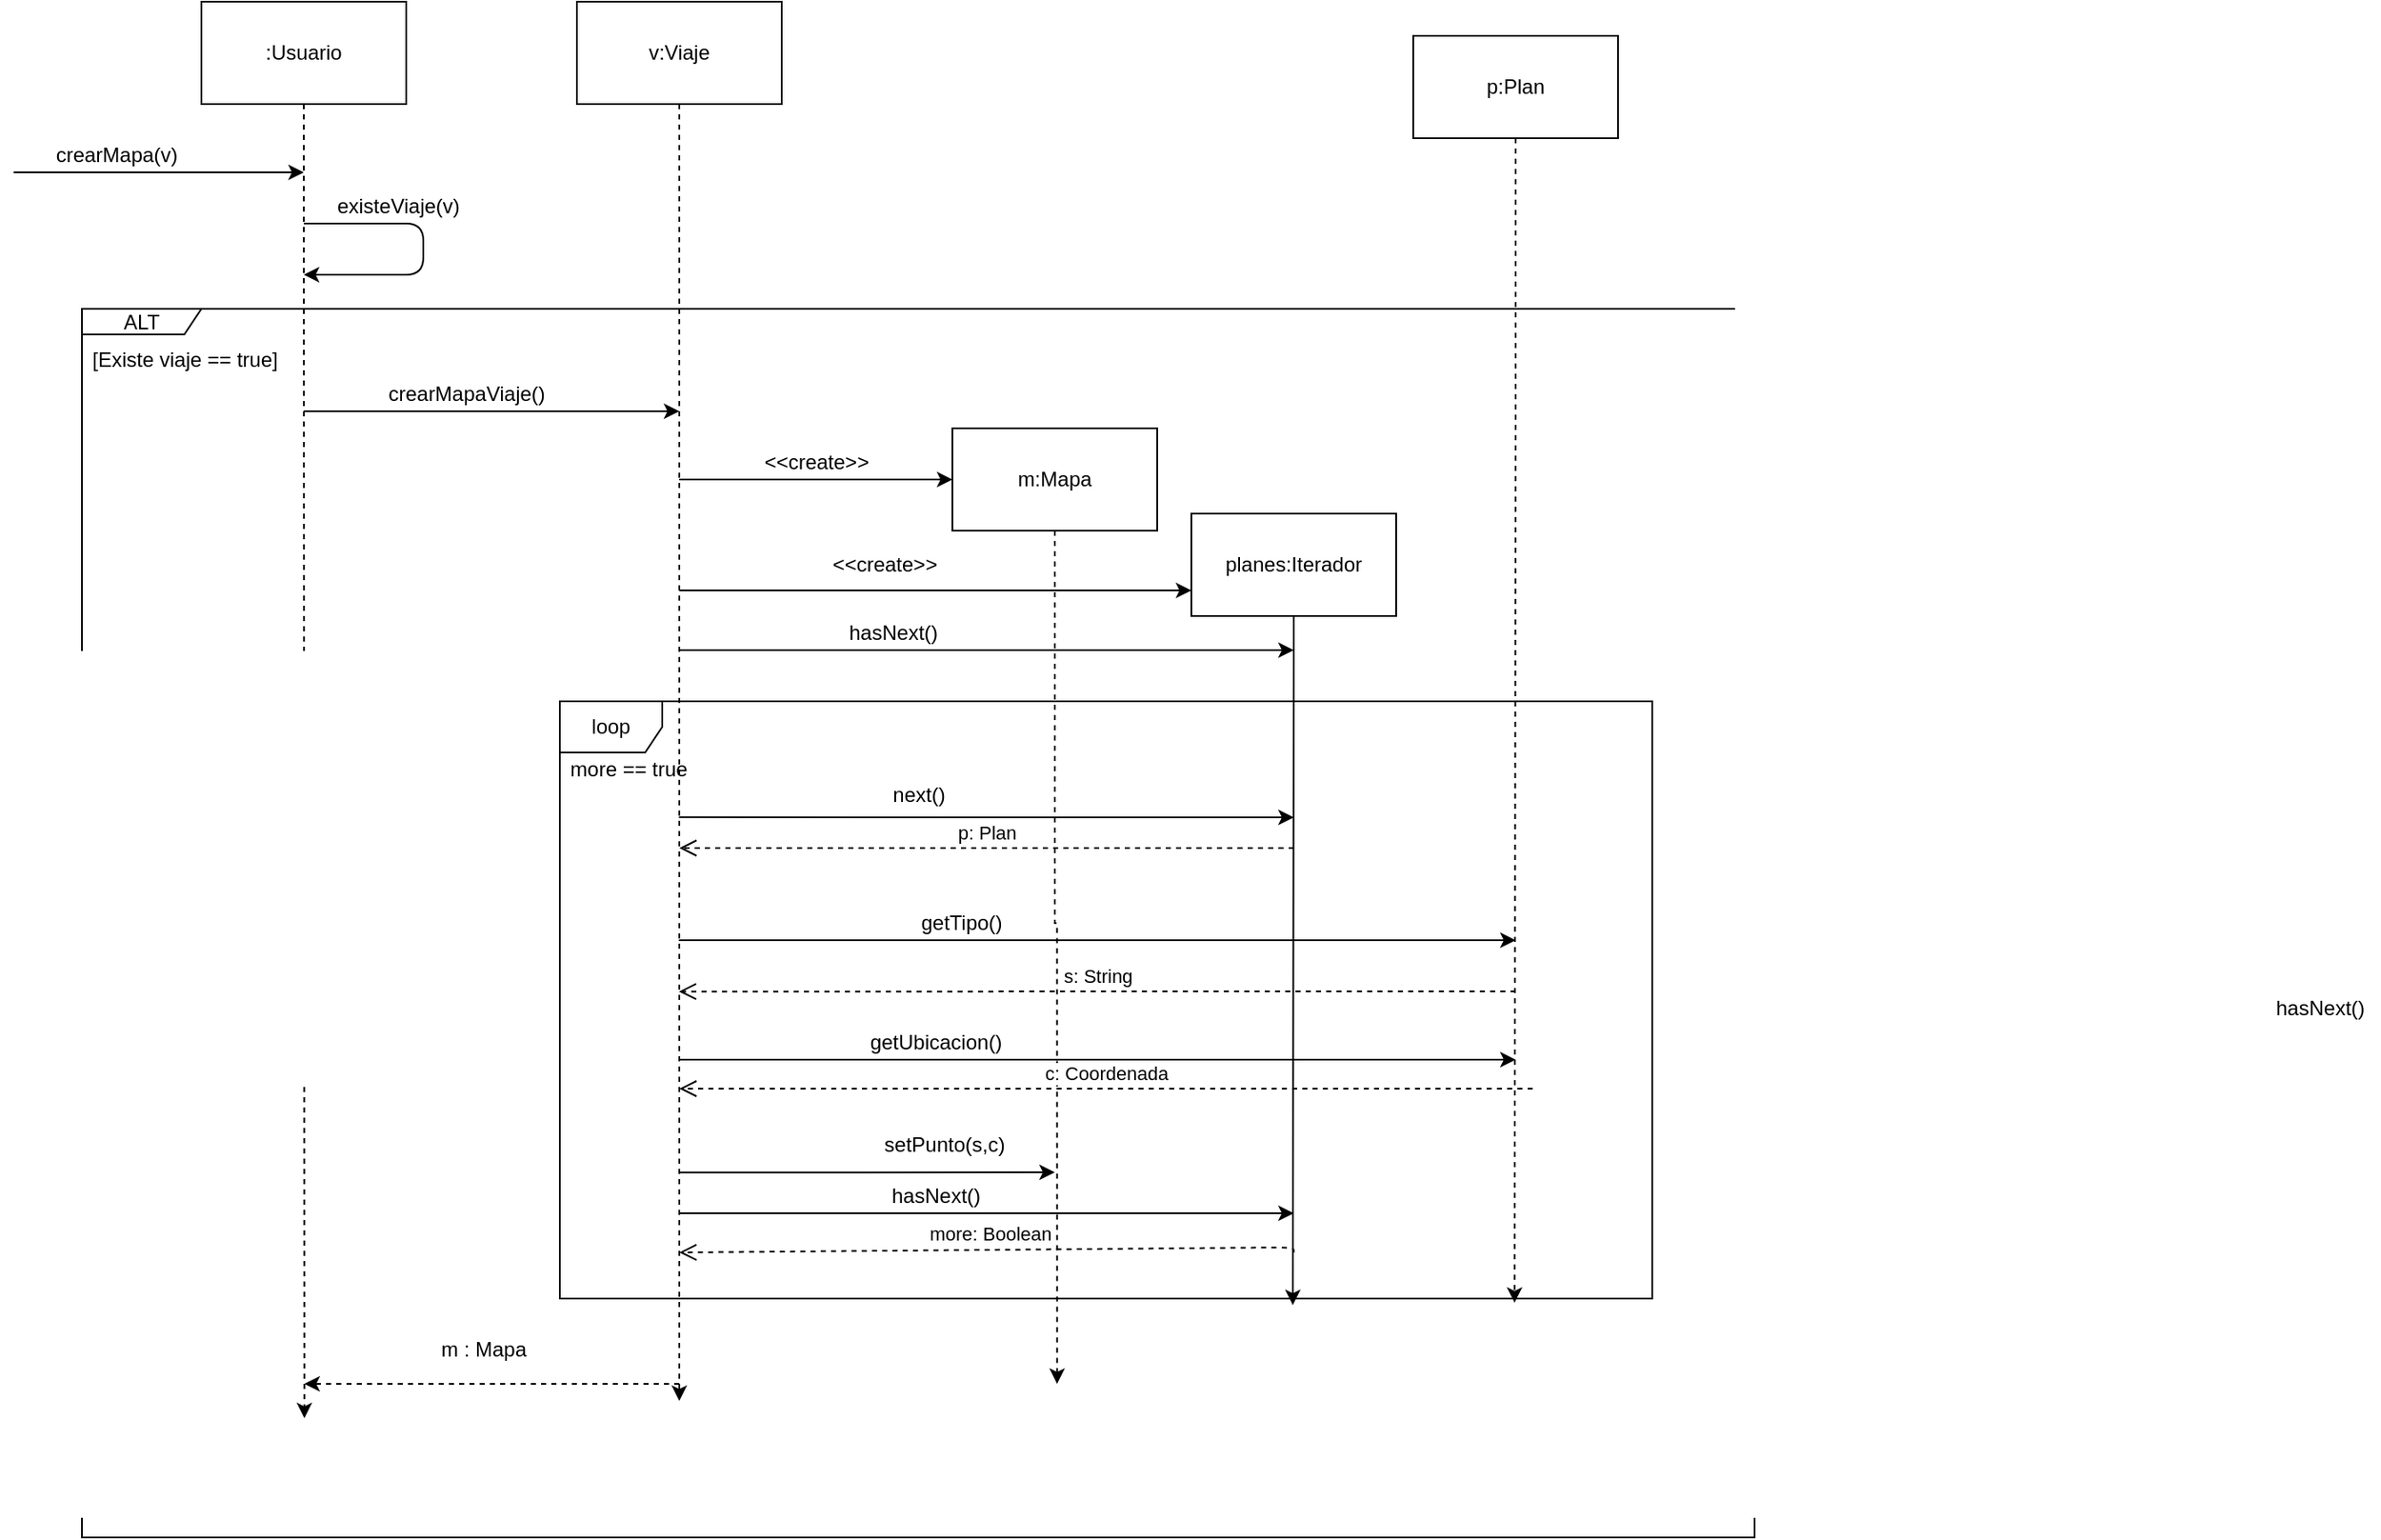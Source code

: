 <mxfile version="13.3.5" type="google"><diagram id="BNNE4IiN6PN4XS56ax5y" name="Page-1"><mxGraphModel dx="2966" dy="1657" grid="1" gridSize="10" guides="1" tooltips="1" connect="1" arrows="1" fold="1" page="1" pageScale="1" pageWidth="1920" pageHeight="1200" math="0" shadow="0"><root><mxCell id="0"/><mxCell id="1" parent="0"/><mxCell id="v6nY_HMsbzlkdYGh52Cv-2" style="edgeStyle=orthogonalEdgeStyle;rounded=0;orthogonalLoop=1;jettySize=auto;html=1;exitX=0.5;exitY=1;exitDx=0;exitDy=0;dashed=1;entryX=0.133;entryY=0.903;entryDx=0;entryDy=0;entryPerimeter=0;" parent="1" source="v6nY_HMsbzlkdYGh52Cv-1" edge="1" target="v6nY_HMsbzlkdYGh52Cv-15"><mxGeometry relative="1" as="geometry"><mxPoint x="210" y="850" as="targetPoint"/></mxGeometry></mxCell><mxCell id="v6nY_HMsbzlkdYGh52Cv-1" value=":Usuario" style="rounded=0;whiteSpace=wrap;html=1;" parent="1" vertex="1"><mxGeometry x="150" y="40" width="120" height="60" as="geometry"/></mxCell><mxCell id="v6nY_HMsbzlkdYGh52Cv-3" value="" style="endArrow=classic;html=1;" parent="1" edge="1"><mxGeometry width="50" height="50" relative="1" as="geometry"><mxPoint x="210" y="170" as="sourcePoint"/><mxPoint x="210" y="200" as="targetPoint"/><Array as="points"><mxPoint x="280" y="170"/><mxPoint x="280" y="200"/></Array></mxGeometry></mxCell><mxCell id="v6nY_HMsbzlkdYGh52Cv-4" value="" style="endArrow=classic;html=1;" parent="1" edge="1"><mxGeometry width="50" height="50" relative="1" as="geometry"><mxPoint x="40" y="140" as="sourcePoint"/><mxPoint x="210" y="140" as="targetPoint"/></mxGeometry></mxCell><mxCell id="v6nY_HMsbzlkdYGh52Cv-5" value="crearMapa(v)" style="text;html=1;align=center;verticalAlign=middle;resizable=0;points=[];autosize=1;" parent="1" vertex="1"><mxGeometry x="55" y="120" width="90" height="20" as="geometry"/></mxCell><mxCell id="v6nY_HMsbzlkdYGh52Cv-6" value="existeViaje(v)" style="text;html=1;align=center;verticalAlign=middle;resizable=0;points=[];autosize=1;" parent="1" vertex="1"><mxGeometry x="220" y="150" width="90" height="20" as="geometry"/></mxCell><mxCell id="v6nY_HMsbzlkdYGh52Cv-15" value="ALT" style="shape=umlFrame;whiteSpace=wrap;html=1;width=70;height=15;" parent="1" vertex="1"><mxGeometry x="80" y="220" width="980" height="720" as="geometry"/></mxCell><mxCell id="v6nY_HMsbzlkdYGh52Cv-16" value="[Existe viaje == true]" style="text;html=1;align=center;verticalAlign=middle;resizable=0;points=[];autosize=1;" parent="1" vertex="1"><mxGeometry x="80" y="240" width="120" height="20" as="geometry"/></mxCell><mxCell id="v6nY_HMsbzlkdYGh52Cv-17" value="v:Viaje" style="rounded=0;whiteSpace=wrap;html=1;" parent="1" vertex="1"><mxGeometry x="370" y="40" width="120" height="60" as="geometry"/></mxCell><mxCell id="v6nY_HMsbzlkdYGh52Cv-18" style="edgeStyle=orthogonalEdgeStyle;rounded=0;orthogonalLoop=1;jettySize=auto;html=1;exitX=0.5;exitY=1;exitDx=0;exitDy=0;dashed=1;" parent="1" source="v6nY_HMsbzlkdYGh52Cv-17" edge="1"><mxGeometry relative="1" as="geometry"><mxPoint x="430" y="860" as="targetPoint"/><mxPoint x="220" y="110" as="sourcePoint"/></mxGeometry></mxCell><mxCell id="v6nY_HMsbzlkdYGh52Cv-19" value="" style="endArrow=classic;html=1;" parent="1" edge="1"><mxGeometry width="50" height="50" relative="1" as="geometry"><mxPoint x="210" y="280" as="sourcePoint"/><mxPoint x="430" y="280" as="targetPoint"/><Array as="points"><mxPoint x="390" y="280"/></Array></mxGeometry></mxCell><mxCell id="v6nY_HMsbzlkdYGh52Cv-20" value="crearMapaViaje()" style="text;html=1;align=center;verticalAlign=middle;resizable=0;points=[];autosize=1;" parent="1" vertex="1"><mxGeometry x="250" y="260" width="110" height="20" as="geometry"/></mxCell><mxCell id="v6nY_HMsbzlkdYGh52Cv-26" style="edgeStyle=orthogonalEdgeStyle;rounded=0;orthogonalLoop=1;jettySize=auto;html=1;dashed=1;entryX=0.583;entryY=0.875;entryDx=0;entryDy=0;entryPerimeter=0;" parent="1" source="v6nY_HMsbzlkdYGh52Cv-21" edge="1" target="v6nY_HMsbzlkdYGh52Cv-15"><mxGeometry relative="1" as="geometry"><mxPoint x="651" y="790" as="targetPoint"/><Array as="points"><mxPoint x="650" y="580"/><mxPoint x="651" y="580"/></Array></mxGeometry></mxCell><mxCell id="v6nY_HMsbzlkdYGh52Cv-21" value="m:Mapa" style="rounded=0;whiteSpace=wrap;html=1;" parent="1" vertex="1"><mxGeometry x="590" y="290" width="120" height="60" as="geometry"/></mxCell><mxCell id="v6nY_HMsbzlkdYGh52Cv-22" value="" style="endArrow=classic;html=1;entryX=0;entryY=0.5;entryDx=0;entryDy=0;" parent="1" target="v6nY_HMsbzlkdYGh52Cv-21" edge="1"><mxGeometry width="50" height="50" relative="1" as="geometry"><mxPoint x="430" y="320" as="sourcePoint"/><mxPoint x="220" y="150" as="targetPoint"/></mxGeometry></mxCell><mxCell id="v6nY_HMsbzlkdYGh52Cv-23" value="&amp;lt;&amp;lt;create&amp;gt;&amp;gt;" style="text;html=1;align=center;verticalAlign=middle;resizable=0;points=[];autosize=1;" parent="1" vertex="1"><mxGeometry x="470" y="300" width="80" height="20" as="geometry"/></mxCell><mxCell id="v6nY_HMsbzlkdYGh52Cv-24" value="loop" style="shape=umlFrame;whiteSpace=wrap;html=1;" parent="1" vertex="1"><mxGeometry x="360" y="450" width="640" height="350" as="geometry"/></mxCell><mxCell id="v6nY_HMsbzlkdYGh52Cv-28" value="setPunto(s,c)" style="text;html=1;align=center;verticalAlign=middle;resizable=0;points=[];autosize=1;" parent="1" vertex="1"><mxGeometry x="540" y="700" width="90" height="20" as="geometry"/></mxCell><mxCell id="v6nY_HMsbzlkdYGh52Cv-29" value="p:Plan" style="rounded=0;whiteSpace=wrap;html=1;" parent="1" vertex="1"><mxGeometry x="860" y="60" width="120" height="60" as="geometry"/></mxCell><mxCell id="v6nY_HMsbzlkdYGh52Cv-31" style="edgeStyle=orthogonalEdgeStyle;rounded=0;orthogonalLoop=1;jettySize=auto;html=1;exitX=0.5;exitY=1;exitDx=0;exitDy=0;dashed=1;entryX=0.874;entryY=1.007;entryDx=0;entryDy=0;entryPerimeter=0;" parent="1" source="v6nY_HMsbzlkdYGh52Cv-29" target="v6nY_HMsbzlkdYGh52Cv-24" edge="1"><mxGeometry relative="1" as="geometry"><mxPoint x="439.92" y="815.8" as="targetPoint"/><mxPoint x="440" y="110" as="sourcePoint"/></mxGeometry></mxCell><mxCell id="v6nY_HMsbzlkdYGh52Cv-32" value="" style="endArrow=classic;html=1;exitX=0.109;exitY=0.4;exitDx=0;exitDy=0;exitPerimeter=0;" parent="1" edge="1" source="v6nY_HMsbzlkdYGh52Cv-24"><mxGeometry width="50" height="50" relative="1" as="geometry"><mxPoint x="430" y="500" as="sourcePoint"/><mxPoint x="920" y="590" as="targetPoint"/><Array as="points"><mxPoint x="630" y="590"/><mxPoint x="670" y="590"/></Array></mxGeometry></mxCell><mxCell id="v6nY_HMsbzlkdYGh52Cv-35" value="getTipo()" style="text;html=1;align=center;verticalAlign=middle;resizable=0;points=[];autosize=1;" parent="1" vertex="1"><mxGeometry x="565" y="570" width="60" height="20" as="geometry"/></mxCell><mxCell id="v6nY_HMsbzlkdYGh52Cv-36" value="" style="endArrow=classic;html=1;exitX=0.109;exitY=0.6;exitDx=0;exitDy=0;exitPerimeter=0;" parent="1" edge="1" source="v6nY_HMsbzlkdYGh52Cv-24"><mxGeometry width="50" height="50" relative="1" as="geometry"><mxPoint x="430" y="650" as="sourcePoint"/><mxPoint x="920" y="660" as="targetPoint"/><Array as="points"><mxPoint x="640" y="660"/></Array></mxGeometry></mxCell><mxCell id="v6nY_HMsbzlkdYGh52Cv-37" value="getUbicacion()" style="text;html=1;align=center;verticalAlign=middle;resizable=0;points=[];autosize=1;" parent="1" vertex="1"><mxGeometry x="535" y="640" width="90" height="20" as="geometry"/></mxCell><mxCell id="v6nY_HMsbzlkdYGh52Cv-38" value="s: String" style="html=1;verticalAlign=bottom;endArrow=open;dashed=1;endSize=8;entryX=0.109;entryY=0.486;entryDx=0;entryDy=0;entryPerimeter=0;" parent="1" edge="1" target="v6nY_HMsbzlkdYGh52Cv-24"><mxGeometry relative="1" as="geometry"><mxPoint x="920" y="620" as="sourcePoint"/><mxPoint x="440" y="620" as="targetPoint"/></mxGeometry></mxCell><mxCell id="v6nY_HMsbzlkdYGh52Cv-40" value="c: Coordenada" style="html=1;verticalAlign=bottom;endArrow=open;dashed=1;endSize=8;" parent="1" edge="1"><mxGeometry relative="1" as="geometry"><mxPoint x="930" y="677" as="sourcePoint"/><mxPoint x="430" y="677" as="targetPoint"/><Array as="points"><mxPoint x="530" y="677"/></Array></mxGeometry></mxCell><mxCell id="v6nY_HMsbzlkdYGh52Cv-43" value="" style="endArrow=classic;html=1;exitX=0.109;exitY=0.789;exitDx=0;exitDy=0;exitPerimeter=0;" parent="1" source="v6nY_HMsbzlkdYGh52Cv-24" edge="1"><mxGeometry width="50" height="50" relative="1" as="geometry"><mxPoint x="430" y="663" as="sourcePoint"/><mxPoint x="650" y="726" as="targetPoint"/><Array as="points"/></mxGeometry></mxCell><mxCell id="v6nY_HMsbzlkdYGh52Cv-46" value="" style="endArrow=classic;html=1;dashed=1;entryX=0.133;entryY=0.875;entryDx=0;entryDy=0;entryPerimeter=0;" parent="1" edge="1" target="v6nY_HMsbzlkdYGh52Cv-15"><mxGeometry width="50" height="50" relative="1" as="geometry"><mxPoint x="430" y="850" as="sourcePoint"/><mxPoint x="220" y="860" as="targetPoint"/><Array as="points"/></mxGeometry></mxCell><mxCell id="v6nY_HMsbzlkdYGh52Cv-48" value="m : Mapa" style="text;html=1;align=center;verticalAlign=middle;resizable=0;points=[];autosize=1;" parent="1" vertex="1"><mxGeometry x="280" y="820" width="70" height="20" as="geometry"/></mxCell><mxCell id="X6oPm8iCdxr_BTCFXKqm-10" style="edgeStyle=orthogonalEdgeStyle;rounded=0;orthogonalLoop=1;jettySize=auto;html=1;entryX=0.671;entryY=1.011;entryDx=0;entryDy=0;entryPerimeter=0;" edge="1" parent="1" source="X6oPm8iCdxr_BTCFXKqm-4" target="v6nY_HMsbzlkdYGh52Cv-24"><mxGeometry relative="1" as="geometry"/></mxCell><mxCell id="X6oPm8iCdxr_BTCFXKqm-4" value="planes:Iterador" style="rounded=0;whiteSpace=wrap;html=1;" vertex="1" parent="1"><mxGeometry x="730" y="340" width="120" height="60" as="geometry"/></mxCell><mxCell id="X6oPm8iCdxr_BTCFXKqm-7" value="" style="endArrow=classic;html=1;entryX=0;entryY=0.75;entryDx=0;entryDy=0;" edge="1" parent="1" target="X6oPm8iCdxr_BTCFXKqm-4"><mxGeometry width="50" height="50" relative="1" as="geometry"><mxPoint x="430" y="385" as="sourcePoint"/><mxPoint x="600" y="330" as="targetPoint"/></mxGeometry></mxCell><mxCell id="X6oPm8iCdxr_BTCFXKqm-8" value="&amp;lt;&amp;lt;create&amp;gt;&amp;gt;" style="text;html=1;align=center;verticalAlign=middle;resizable=0;points=[];autosize=1;" vertex="1" parent="1"><mxGeometry x="510" y="360" width="80" height="20" as="geometry"/></mxCell><mxCell id="X6oPm8iCdxr_BTCFXKqm-12" value="" style="endArrow=classic;html=1;exitX=0.109;exitY=0.194;exitDx=0;exitDy=0;exitPerimeter=0;" edge="1" parent="1" source="v6nY_HMsbzlkdYGh52Cv-24"><mxGeometry width="50" height="50" relative="1" as="geometry"><mxPoint x="430" y="523" as="sourcePoint"/><mxPoint x="790" y="518" as="targetPoint"/><Array as="points"><mxPoint x="630" y="518"/><mxPoint x="700" y="518"/></Array></mxGeometry></mxCell><mxCell id="X6oPm8iCdxr_BTCFXKqm-13" value="next()" style="text;html=1;align=center;verticalAlign=middle;resizable=0;points=[];autosize=1;" vertex="1" parent="1"><mxGeometry x="545" y="495" width="50" height="20" as="geometry"/></mxCell><mxCell id="X6oPm8iCdxr_BTCFXKqm-15" value="p: Plan" style="html=1;verticalAlign=bottom;endArrow=open;dashed=1;endSize=8;" edge="1" parent="1"><mxGeometry relative="1" as="geometry"><mxPoint x="790" y="536" as="sourcePoint"/><mxPoint x="430" y="536" as="targetPoint"/></mxGeometry></mxCell><mxCell id="X6oPm8iCdxr_BTCFXKqm-17" value="" style="endArrow=classic;html=1;exitX=0.109;exitY=0.857;exitDx=0;exitDy=0;exitPerimeter=0;" edge="1" parent="1" source="v6nY_HMsbzlkdYGh52Cv-24"><mxGeometry width="50" height="50" relative="1" as="geometry"><mxPoint x="439.76" y="736.48" as="sourcePoint"/><mxPoint x="790" y="750" as="targetPoint"/><Array as="points"/></mxGeometry></mxCell><mxCell id="X6oPm8iCdxr_BTCFXKqm-18" value="hasNext()" style="text;html=1;align=center;verticalAlign=middle;resizable=0;points=[];autosize=1;" vertex="1" parent="1"><mxGeometry x="1356" y="620" width="70" height="20" as="geometry"/></mxCell><mxCell id="X6oPm8iCdxr_BTCFXKqm-20" value="hasNext()" style="text;html=1;align=center;verticalAlign=middle;resizable=0;points=[];autosize=1;" vertex="1" parent="1"><mxGeometry x="545" y="730" width="70" height="20" as="geometry"/></mxCell><mxCell id="X6oPm8iCdxr_BTCFXKqm-21" value="more: Boolean" style="html=1;verticalAlign=bottom;endArrow=open;dashed=1;endSize=8;" edge="1" parent="1"><mxGeometry relative="1" as="geometry"><mxPoint x="790" y="773" as="sourcePoint"/><mxPoint x="430" y="773" as="targetPoint"/><Array as="points"><mxPoint x="790" y="770"/></Array></mxGeometry></mxCell><mxCell id="X6oPm8iCdxr_BTCFXKqm-22" value="more == true" style="text;html=1;align=center;verticalAlign=middle;resizable=0;points=[];autosize=1;" vertex="1" parent="1"><mxGeometry x="360" y="480" width="80" height="20" as="geometry"/></mxCell><mxCell id="X6oPm8iCdxr_BTCFXKqm-25" value="" style="endArrow=classic;html=1;" edge="1" parent="1"><mxGeometry width="50" height="50" relative="1" as="geometry"><mxPoint x="430" y="420" as="sourcePoint"/><mxPoint x="790" y="420" as="targetPoint"/><Array as="points"/></mxGeometry></mxCell><mxCell id="X6oPm8iCdxr_BTCFXKqm-26" value="hasNext()" style="text;html=1;align=center;verticalAlign=middle;resizable=0;points=[];autosize=1;" vertex="1" parent="1"><mxGeometry x="520" y="400" width="70" height="20" as="geometry"/></mxCell></root></mxGraphModel></diagram></mxfile>